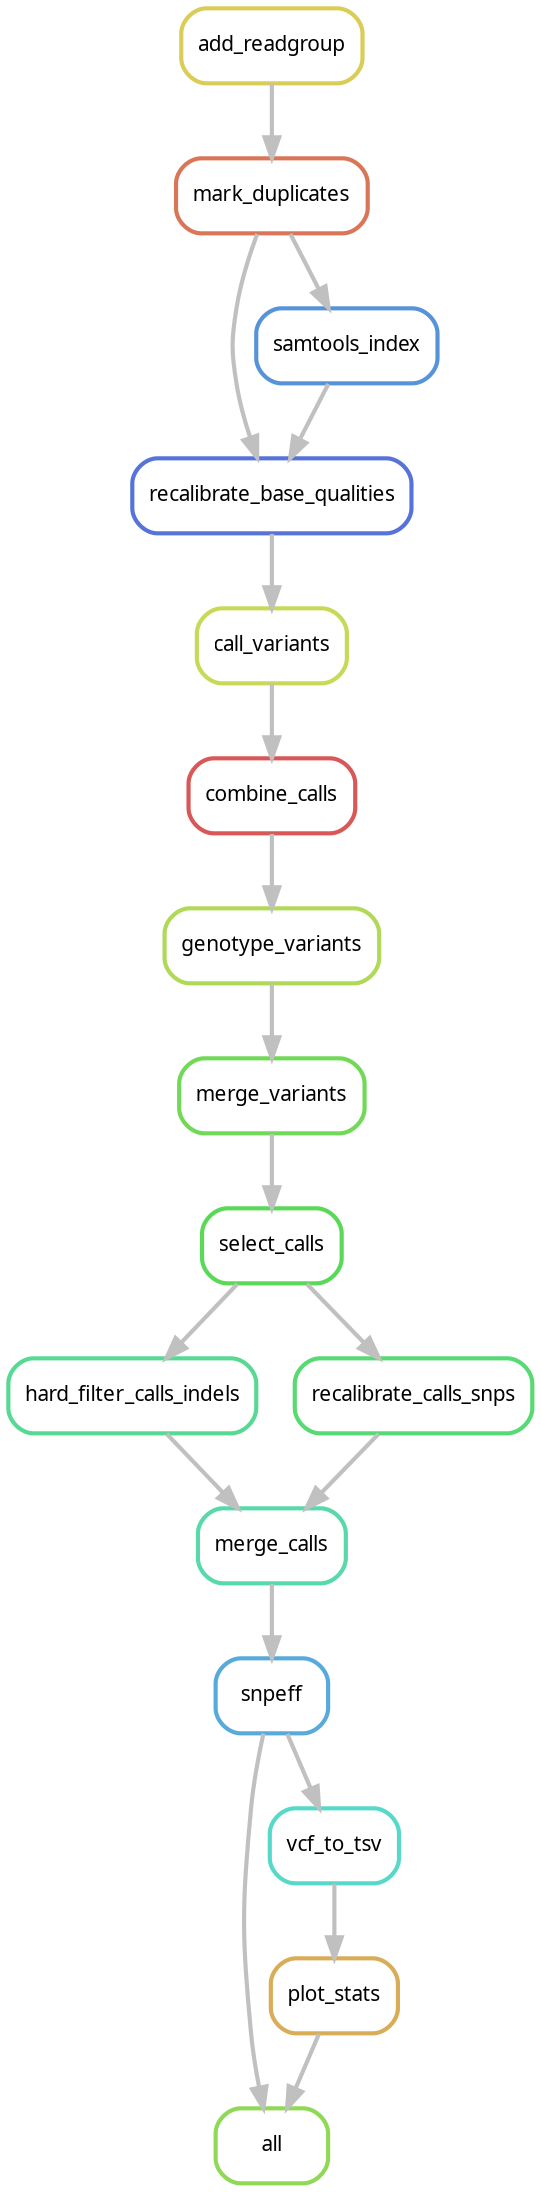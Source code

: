 digraph snakemake_dag {
    graph[bgcolor=white, margin=0];
    node[shape=box, style=rounded, fontname=sans,                 fontsize=10, penwidth=2];
    edge[penwidth=2, color=grey];
	0[label = "all", color = "0.26 0.6 0.85", style="rounded"];
	1[label = "snpeff", color = "0.56 0.6 0.85", style="rounded"];
	2[label = "plot_stats", color = "0.11 0.6 0.85", style="rounded"];
	3[label = "merge_calls", color = "0.44 0.6 0.85", style="rounded"];
	4[label = "vcf_to_tsv", color = "0.48 0.6 0.85", style="rounded"];
	5[label = "hard_filter_calls_indels", color = "0.41 0.6 0.85", style="rounded"];
	6[label = "recalibrate_calls_snps", color = "0.37 0.6 0.85", style="rounded"];
	7[label = "select_calls", color = "0.33 0.6 0.85", style="rounded"];
	8[label = "merge_variants", color = "0.30 0.6 0.85", style="rounded"];
	9[label = "genotype_variants", color = "0.22 0.6 0.85", style="rounded"];
	10[label = "combine_calls", color = "0.00 0.6 0.85", style="rounded"];
	11[label = "call_variants", color = "0.19 0.6 0.85", style="rounded"];
	12[label = "recalibrate_base_qualities", color = "0.63 0.6 0.85", style="rounded"];
	13[label = "mark_duplicates", color = "0.04 0.6 0.85", style="rounded"];
	14[label = "samtools_index", color = "0.59 0.6 0.85", style="rounded"];
	15[label = "add_readgroup", color = "0.15 0.6 0.85", style="rounded"];
	1 -> 0
	2 -> 0
	3 -> 1
	4 -> 2
	6 -> 3
	5 -> 3
	1 -> 4
	7 -> 5
	7 -> 6
	8 -> 7
	9 -> 8
	10 -> 9
	11 -> 10
	12 -> 11
	13 -> 12
	14 -> 12
	15 -> 13
	13 -> 14
}            

